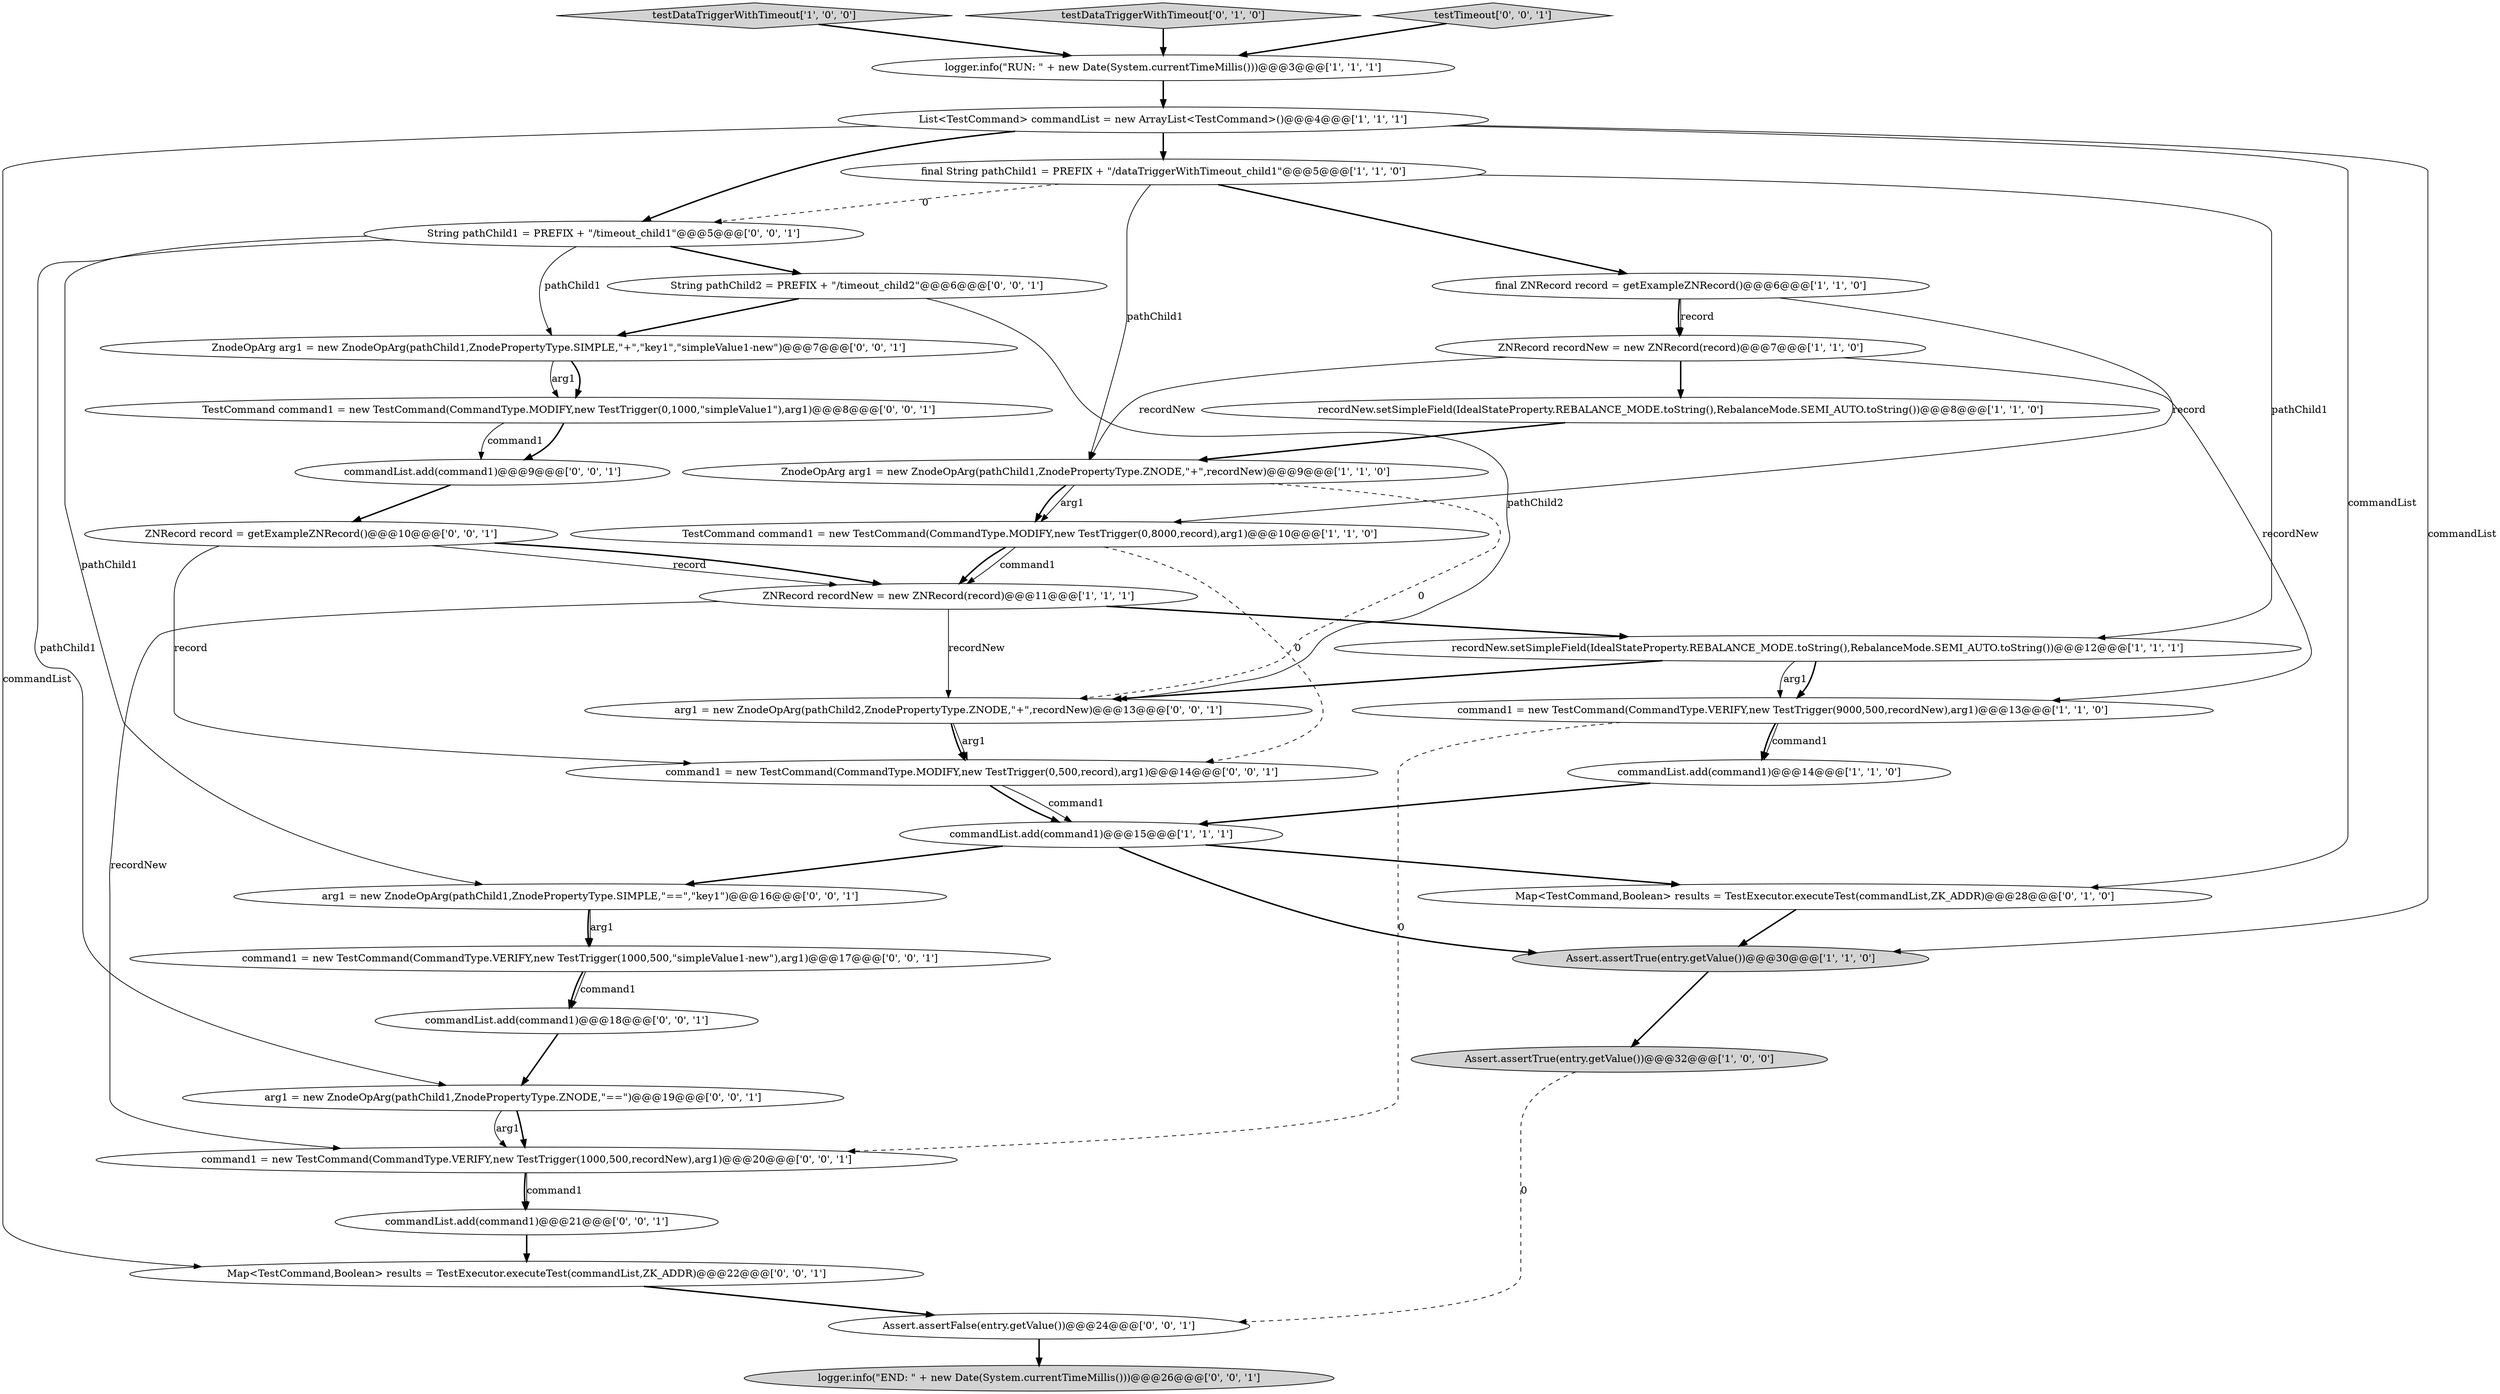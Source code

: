 digraph {
25 [style = filled, label = "command1 = new TestCommand(CommandType.MODIFY,new TestTrigger(0,500,record),arg1)@@@14@@@['0', '0', '1']", fillcolor = white, shape = ellipse image = "AAA0AAABBB3BBB"];
3 [style = filled, label = "recordNew.setSimpleField(IdealStateProperty.REBALANCE_MODE.toString(),RebalanceMode.SEMI_AUTO.toString())@@@12@@@['1', '1', '1']", fillcolor = white, shape = ellipse image = "AAA0AAABBB1BBB"];
2 [style = filled, label = "ZNRecord recordNew = new ZNRecord(record)@@@11@@@['1', '1', '1']", fillcolor = white, shape = ellipse image = "AAA0AAABBB1BBB"];
27 [style = filled, label = "String pathChild1 = PREFIX + \"/timeout_child1\"@@@5@@@['0', '0', '1']", fillcolor = white, shape = ellipse image = "AAA0AAABBB3BBB"];
4 [style = filled, label = "List<TestCommand> commandList = new ArrayList<TestCommand>()@@@4@@@['1', '1', '1']", fillcolor = white, shape = ellipse image = "AAA0AAABBB1BBB"];
0 [style = filled, label = "ZNRecord recordNew = new ZNRecord(record)@@@7@@@['1', '1', '0']", fillcolor = white, shape = ellipse image = "AAA0AAABBB1BBB"];
11 [style = filled, label = "final ZNRecord record = getExampleZNRecord()@@@6@@@['1', '1', '0']", fillcolor = white, shape = ellipse image = "AAA0AAABBB1BBB"];
1 [style = filled, label = "final String pathChild1 = PREFIX + \"/dataTriggerWithTimeout_child1\"@@@5@@@['1', '1', '0']", fillcolor = white, shape = ellipse image = "AAA0AAABBB1BBB"];
30 [style = filled, label = "arg1 = new ZnodeOpArg(pathChild1,ZnodePropertyType.SIMPLE,\"==\",\"key1\")@@@16@@@['0', '0', '1']", fillcolor = white, shape = ellipse image = "AAA0AAABBB3BBB"];
19 [style = filled, label = "commandList.add(command1)@@@18@@@['0', '0', '1']", fillcolor = white, shape = ellipse image = "AAA0AAABBB3BBB"];
29 [style = filled, label = "commandList.add(command1)@@@21@@@['0', '0', '1']", fillcolor = white, shape = ellipse image = "AAA0AAABBB3BBB"];
32 [style = filled, label = "Map<TestCommand,Boolean> results = TestExecutor.executeTest(commandList,ZK_ADDR)@@@22@@@['0', '0', '1']", fillcolor = white, shape = ellipse image = "AAA0AAABBB3BBB"];
9 [style = filled, label = "testDataTriggerWithTimeout['1', '0', '0']", fillcolor = lightgray, shape = diamond image = "AAA0AAABBB1BBB"];
21 [style = filled, label = "command1 = new TestCommand(CommandType.VERIFY,new TestTrigger(1000,500,recordNew),arg1)@@@20@@@['0', '0', '1']", fillcolor = white, shape = ellipse image = "AAA0AAABBB3BBB"];
6 [style = filled, label = "commandList.add(command1)@@@15@@@['1', '1', '1']", fillcolor = white, shape = ellipse image = "AAA0AAABBB1BBB"];
8 [style = filled, label = "Assert.assertTrue(entry.getValue())@@@32@@@['1', '0', '0']", fillcolor = lightgray, shape = ellipse image = "AAA0AAABBB1BBB"];
17 [style = filled, label = "testDataTriggerWithTimeout['0', '1', '0']", fillcolor = lightgray, shape = diamond image = "AAA0AAABBB2BBB"];
5 [style = filled, label = "commandList.add(command1)@@@14@@@['1', '1', '0']", fillcolor = white, shape = ellipse image = "AAA0AAABBB1BBB"];
18 [style = filled, label = "TestCommand command1 = new TestCommand(CommandType.MODIFY,new TestTrigger(0,1000,\"simpleValue1\"),arg1)@@@8@@@['0', '0', '1']", fillcolor = white, shape = ellipse image = "AAA0AAABBB3BBB"];
20 [style = filled, label = "ZNRecord record = getExampleZNRecord()@@@10@@@['0', '0', '1']", fillcolor = white, shape = ellipse image = "AAA0AAABBB3BBB"];
22 [style = filled, label = "testTimeout['0', '0', '1']", fillcolor = lightgray, shape = diamond image = "AAA0AAABBB3BBB"];
13 [style = filled, label = "ZnodeOpArg arg1 = new ZnodeOpArg(pathChild1,ZnodePropertyType.ZNODE,\"+\",recordNew)@@@9@@@['1', '1', '0']", fillcolor = white, shape = ellipse image = "AAA0AAABBB1BBB"];
16 [style = filled, label = "Map<TestCommand,Boolean> results = TestExecutor.executeTest(commandList,ZK_ADDR)@@@28@@@['0', '1', '0']", fillcolor = white, shape = ellipse image = "AAA0AAABBB2BBB"];
12 [style = filled, label = "command1 = new TestCommand(CommandType.VERIFY,new TestTrigger(9000,500,recordNew),arg1)@@@13@@@['1', '1', '0']", fillcolor = white, shape = ellipse image = "AAA0AAABBB1BBB"];
31 [style = filled, label = "arg1 = new ZnodeOpArg(pathChild2,ZnodePropertyType.ZNODE,\"+\",recordNew)@@@13@@@['0', '0', '1']", fillcolor = white, shape = ellipse image = "AAA0AAABBB3BBB"];
33 [style = filled, label = "logger.info(\"END: \" + new Date(System.currentTimeMillis()))@@@26@@@['0', '0', '1']", fillcolor = lightgray, shape = ellipse image = "AAA0AAABBB3BBB"];
35 [style = filled, label = "command1 = new TestCommand(CommandType.VERIFY,new TestTrigger(1000,500,\"simpleValue1-new\"),arg1)@@@17@@@['0', '0', '1']", fillcolor = white, shape = ellipse image = "AAA0AAABBB3BBB"];
10 [style = filled, label = "Assert.assertTrue(entry.getValue())@@@30@@@['1', '1', '0']", fillcolor = lightgray, shape = ellipse image = "AAA0AAABBB1BBB"];
23 [style = filled, label = "Assert.assertFalse(entry.getValue())@@@24@@@['0', '0', '1']", fillcolor = white, shape = ellipse image = "AAA0AAABBB3BBB"];
14 [style = filled, label = "TestCommand command1 = new TestCommand(CommandType.MODIFY,new TestTrigger(0,8000,record),arg1)@@@10@@@['1', '1', '0']", fillcolor = white, shape = ellipse image = "AAA0AAABBB1BBB"];
15 [style = filled, label = "logger.info(\"RUN: \" + new Date(System.currentTimeMillis()))@@@3@@@['1', '1', '1']", fillcolor = white, shape = ellipse image = "AAA0AAABBB1BBB"];
28 [style = filled, label = "commandList.add(command1)@@@9@@@['0', '0', '1']", fillcolor = white, shape = ellipse image = "AAA0AAABBB3BBB"];
24 [style = filled, label = "ZnodeOpArg arg1 = new ZnodeOpArg(pathChild1,ZnodePropertyType.SIMPLE,\"+\",\"key1\",\"simpleValue1-new\")@@@7@@@['0', '0', '1']", fillcolor = white, shape = ellipse image = "AAA0AAABBB3BBB"];
34 [style = filled, label = "String pathChild2 = PREFIX + \"/timeout_child2\"@@@6@@@['0', '0', '1']", fillcolor = white, shape = ellipse image = "AAA0AAABBB3BBB"];
26 [style = filled, label = "arg1 = new ZnodeOpArg(pathChild1,ZnodePropertyType.ZNODE,\"==\")@@@19@@@['0', '0', '1']", fillcolor = white, shape = ellipse image = "AAA0AAABBB3BBB"];
7 [style = filled, label = "recordNew.setSimpleField(IdealStateProperty.REBALANCE_MODE.toString(),RebalanceMode.SEMI_AUTO.toString())@@@8@@@['1', '1', '0']", fillcolor = white, shape = ellipse image = "AAA0AAABBB1BBB"];
26->21 [style = solid, label="arg1"];
32->23 [style = bold, label=""];
26->21 [style = bold, label=""];
1->3 [style = solid, label="pathChild1"];
27->30 [style = solid, label="pathChild1"];
24->18 [style = bold, label=""];
27->26 [style = solid, label="pathChild1"];
28->20 [style = bold, label=""];
0->7 [style = bold, label=""];
34->24 [style = bold, label=""];
11->0 [style = bold, label=""];
34->31 [style = solid, label="pathChild2"];
12->5 [style = solid, label="command1"];
15->4 [style = bold, label=""];
4->27 [style = bold, label=""];
24->18 [style = solid, label="arg1"];
20->2 [style = solid, label="record"];
10->8 [style = bold, label=""];
9->15 [style = bold, label=""];
23->33 [style = bold, label=""];
25->6 [style = solid, label="command1"];
3->12 [style = solid, label="arg1"];
13->31 [style = dashed, label="0"];
22->15 [style = bold, label=""];
11->0 [style = solid, label="record"];
31->25 [style = solid, label="arg1"];
1->13 [style = solid, label="pathChild1"];
21->29 [style = bold, label=""];
16->10 [style = bold, label=""];
18->28 [style = bold, label=""];
13->14 [style = solid, label="arg1"];
4->1 [style = bold, label=""];
1->11 [style = bold, label=""];
2->3 [style = bold, label=""];
6->10 [style = bold, label=""];
7->13 [style = bold, label=""];
6->16 [style = bold, label=""];
12->21 [style = dashed, label="0"];
8->23 [style = dashed, label="0"];
12->5 [style = bold, label=""];
11->14 [style = solid, label="record"];
1->27 [style = dashed, label="0"];
29->32 [style = bold, label=""];
14->25 [style = dashed, label="0"];
3->31 [style = bold, label=""];
3->12 [style = bold, label=""];
17->15 [style = bold, label=""];
21->29 [style = solid, label="command1"];
18->28 [style = solid, label="command1"];
0->13 [style = solid, label="recordNew"];
27->24 [style = solid, label="pathChild1"];
19->26 [style = bold, label=""];
20->25 [style = solid, label="record"];
6->30 [style = bold, label=""];
14->2 [style = bold, label=""];
0->12 [style = solid, label="recordNew"];
14->2 [style = solid, label="command1"];
4->32 [style = solid, label="commandList"];
2->31 [style = solid, label="recordNew"];
30->35 [style = bold, label=""];
20->2 [style = bold, label=""];
30->35 [style = solid, label="arg1"];
27->34 [style = bold, label=""];
13->14 [style = bold, label=""];
35->19 [style = bold, label=""];
35->19 [style = solid, label="command1"];
25->6 [style = bold, label=""];
2->21 [style = solid, label="recordNew"];
31->25 [style = bold, label=""];
5->6 [style = bold, label=""];
4->10 [style = solid, label="commandList"];
4->16 [style = solid, label="commandList"];
}

